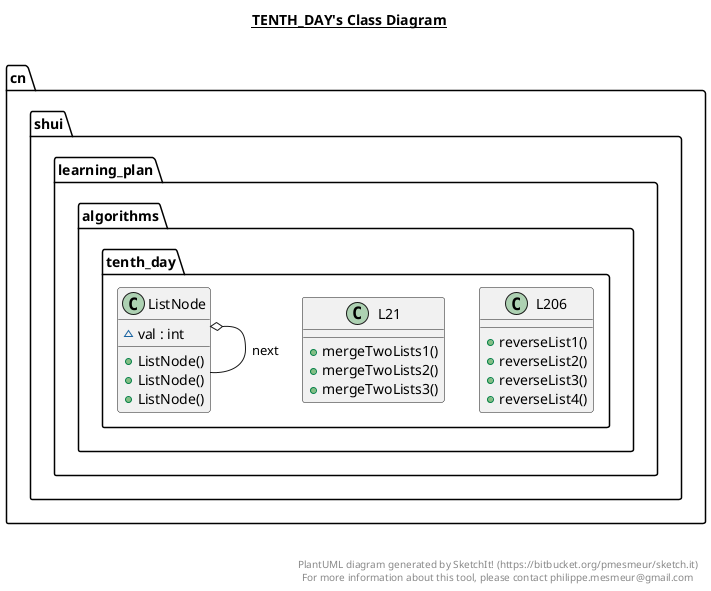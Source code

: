 @startuml

title __TENTH_DAY's Class Diagram__\n

  namespace cn.shui.learning_plan.algorithms.tenth_day {
    class cn.shui.learning_plan.algorithms.tenth_day.L206 {
        + reverseList1()
        + reverseList2()
        + reverseList3()
        + reverseList4()
    }
  }
  

  namespace cn.shui.learning_plan.algorithms.tenth_day {
    class cn.shui.learning_plan.algorithms.tenth_day.L21 {
        + mergeTwoLists1()
        + mergeTwoLists2()
        + mergeTwoLists3()
    }
  }
  

  namespace cn.shui.learning_plan.algorithms.tenth_day {
    class cn.shui.learning_plan.algorithms.tenth_day.ListNode {
        ~ val : int
        + ListNode()
        + ListNode()
        + ListNode()
    }
  }
  

  cn.shui.learning_plan.algorithms.tenth_day.ListNode o-- cn.shui.learning_plan.algorithms.tenth_day.ListNode : next


right footer


PlantUML diagram generated by SketchIt! (https://bitbucket.org/pmesmeur/sketch.it)
For more information about this tool, please contact philippe.mesmeur@gmail.com
endfooter

@enduml
